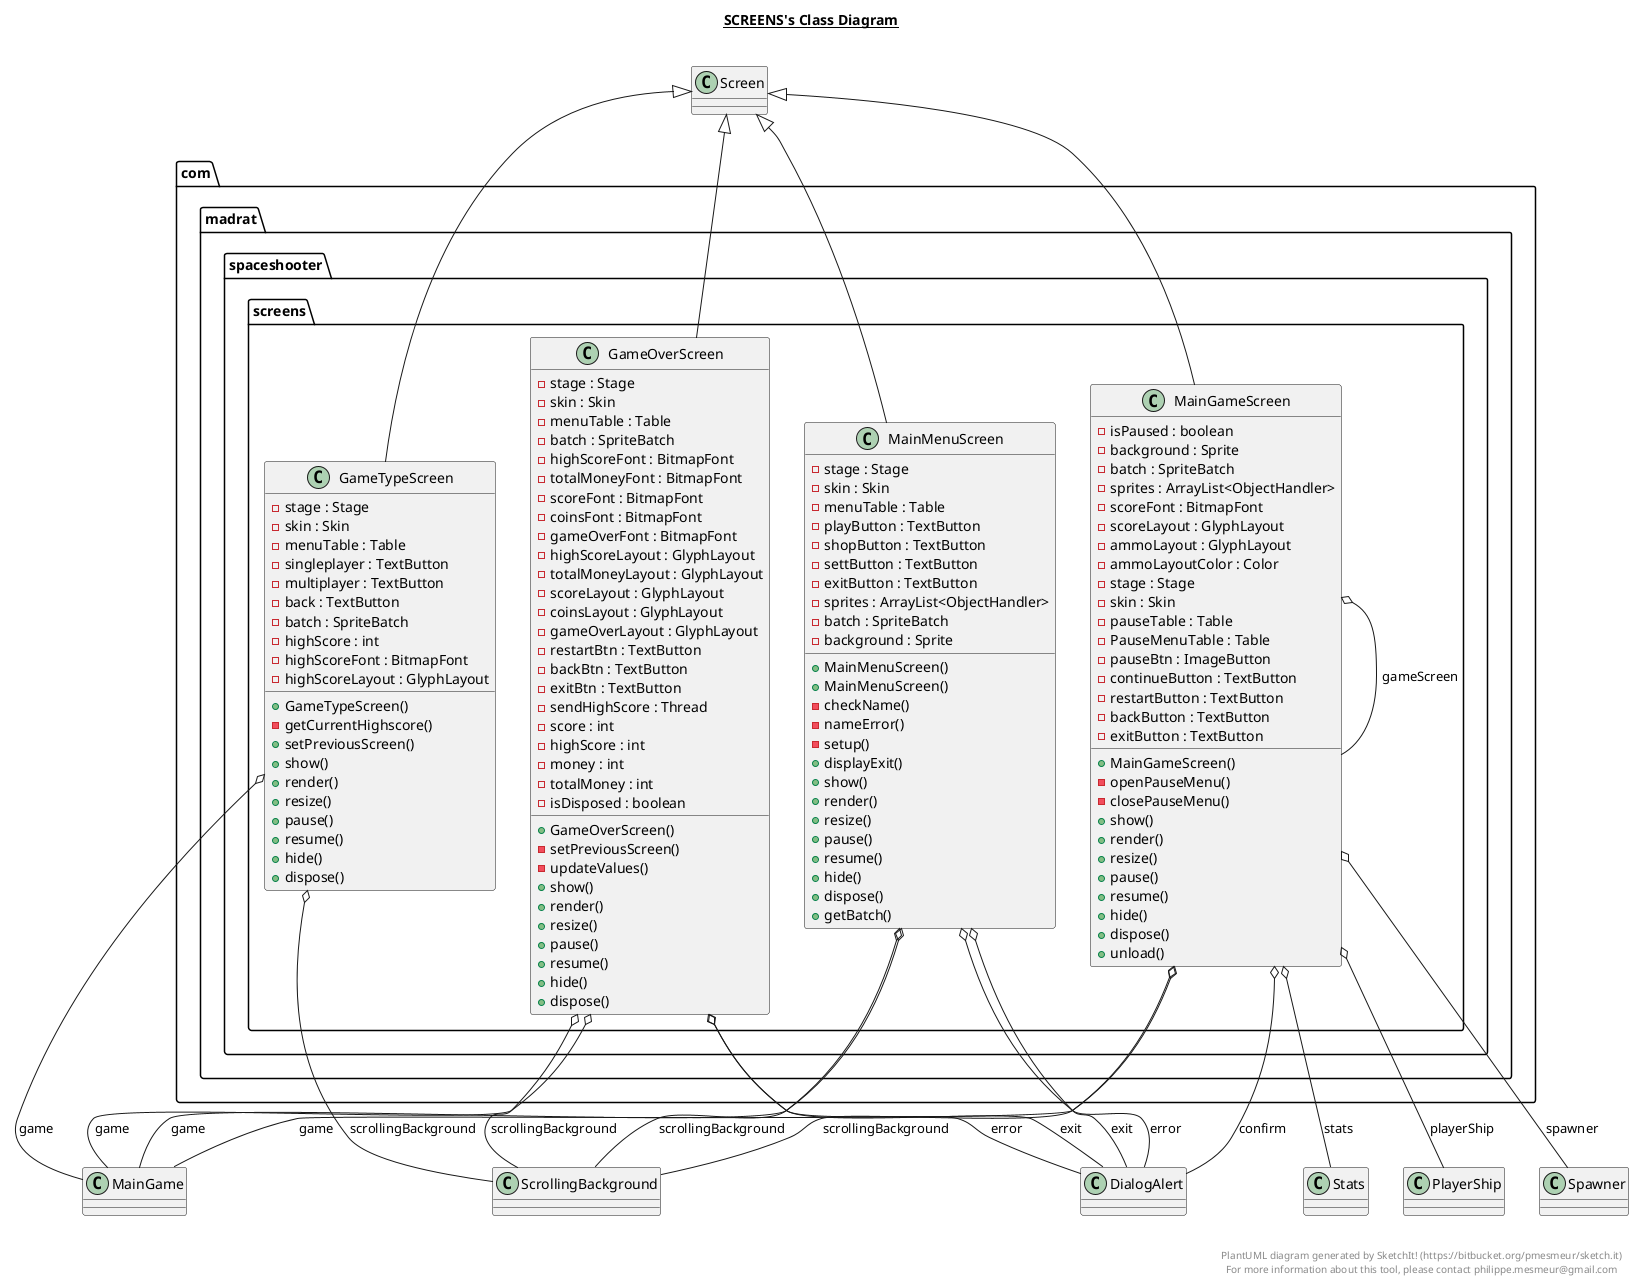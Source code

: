 @startuml

title __SCREENS's Class Diagram__\n

  package com.madrat.spaceshooter {
    package com.madrat.spaceshooter.screens {
      class GameOverScreen {
          - stage : Stage
          - skin : Skin
          - menuTable : Table
          - batch : SpriteBatch
          - highScoreFont : BitmapFont
          - totalMoneyFont : BitmapFont
          - scoreFont : BitmapFont
          - coinsFont : BitmapFont
          - gameOverFont : BitmapFont
          - highScoreLayout : GlyphLayout
          - totalMoneyLayout : GlyphLayout
          - scoreLayout : GlyphLayout
          - coinsLayout : GlyphLayout
          - gameOverLayout : GlyphLayout
          - restartBtn : TextButton
          - backBtn : TextButton
          - exitBtn : TextButton
          - sendHighScore : Thread
          - score : int
          - highScore : int
          - money : int
          - totalMoney : int
          - isDisposed : boolean
          + GameOverScreen()
          - setPreviousScreen()
          - updateValues()
          + show()
          + render()
          + resize()
          + pause()
          + resume()
          + hide()
          + dispose()
      }
    }
  }
  

  package com.madrat.spaceshooter {
    package com.madrat.spaceshooter.screens {
      class GameTypeScreen {
          - stage : Stage
          - skin : Skin
          - menuTable : Table
          - singleplayer : TextButton
          - multiplayer : TextButton
          - back : TextButton
          - batch : SpriteBatch
          - highScore : int
          - highScoreFont : BitmapFont
          - highScoreLayout : GlyphLayout
          + GameTypeScreen()
          - getCurrentHighscore()
          + setPreviousScreen()
          + show()
          + render()
          + resize()
          + pause()
          + resume()
          + hide()
          + dispose()
      }
    }
  }
  

  package com.madrat.spaceshooter {
    package com.madrat.spaceshooter.screens {
      class MainGameScreen {
          - isPaused : boolean
          - background : Sprite
          - batch : SpriteBatch
          - sprites : ArrayList<ObjectHandler>
          - scoreFont : BitmapFont
          - scoreLayout : GlyphLayout
          - ammoLayout : GlyphLayout
          - ammoLayoutColor : Color
          - stage : Stage
          - skin : Skin
          - pauseTable : Table
          - PauseMenuTable : Table
          - pauseBtn : ImageButton
          - continueButton : TextButton
          - restartButton : TextButton
          - backButton : TextButton
          - exitButton : TextButton
          + MainGameScreen()
          - openPauseMenu()
          - closePauseMenu()
          + show()
          + render()
          + resize()
          + pause()
          + resume()
          + hide()
          + dispose()
          + unload()
      }
    }
  }
  

  package com.madrat.spaceshooter {
    package com.madrat.spaceshooter.screens {
      class MainMenuScreen {
          - stage : Stage
          - skin : Skin
          - menuTable : Table
          - playButton : TextButton
          - shopButton : TextButton
          - settButton : TextButton
          - exitButton : TextButton
          - sprites : ArrayList<ObjectHandler>
          - batch : SpriteBatch
          - background : Sprite
          + MainMenuScreen()
          + MainMenuScreen()
          - checkName()
          - nameError()
          - setup()
          + displayExit()
          + show()
          + render()
          + resize()
          + pause()
          + resume()
          + hide()
          + dispose()
          + getBatch()
      }
    }
  }
  

  GameOverScreen -up-|> Screen
  GameOverScreen o-- MainGame : game
  GameOverScreen o-- ScrollingBackground : scrollingBackground
  GameOverScreen o-- DialogAlert : exit
  GameOverScreen o-- DialogAlert : error
  GameTypeScreen -up-|> Screen
  GameTypeScreen o-- MainGame : game
  GameTypeScreen o-- ScrollingBackground : scrollingBackground
  MainGameScreen -up-|> Screen
  MainGameScreen o-- MainGame : game
  MainGameScreen o-- PlayerShip : playerShip
  MainGameScreen o-- Spawner : spawner
  MainGameScreen o-- ScrollingBackground : scrollingBackground
  MainGameScreen o-- DialogAlert : confirm
  MainGameScreen o-- MainGameScreen : gameScreen
  MainGameScreen o-- Stats : stats
  MainMenuScreen -up-|> Screen
  MainMenuScreen o-- MainGame : game
  MainMenuScreen o-- ScrollingBackground : scrollingBackground
  MainMenuScreen o-- DialogAlert : exit
  MainMenuScreen o-- DialogAlert : error


right footer


PlantUML diagram generated by SketchIt! (https://bitbucket.org/pmesmeur/sketch.it)
For more information about this tool, please contact philippe.mesmeur@gmail.com
endfooter

@enduml
